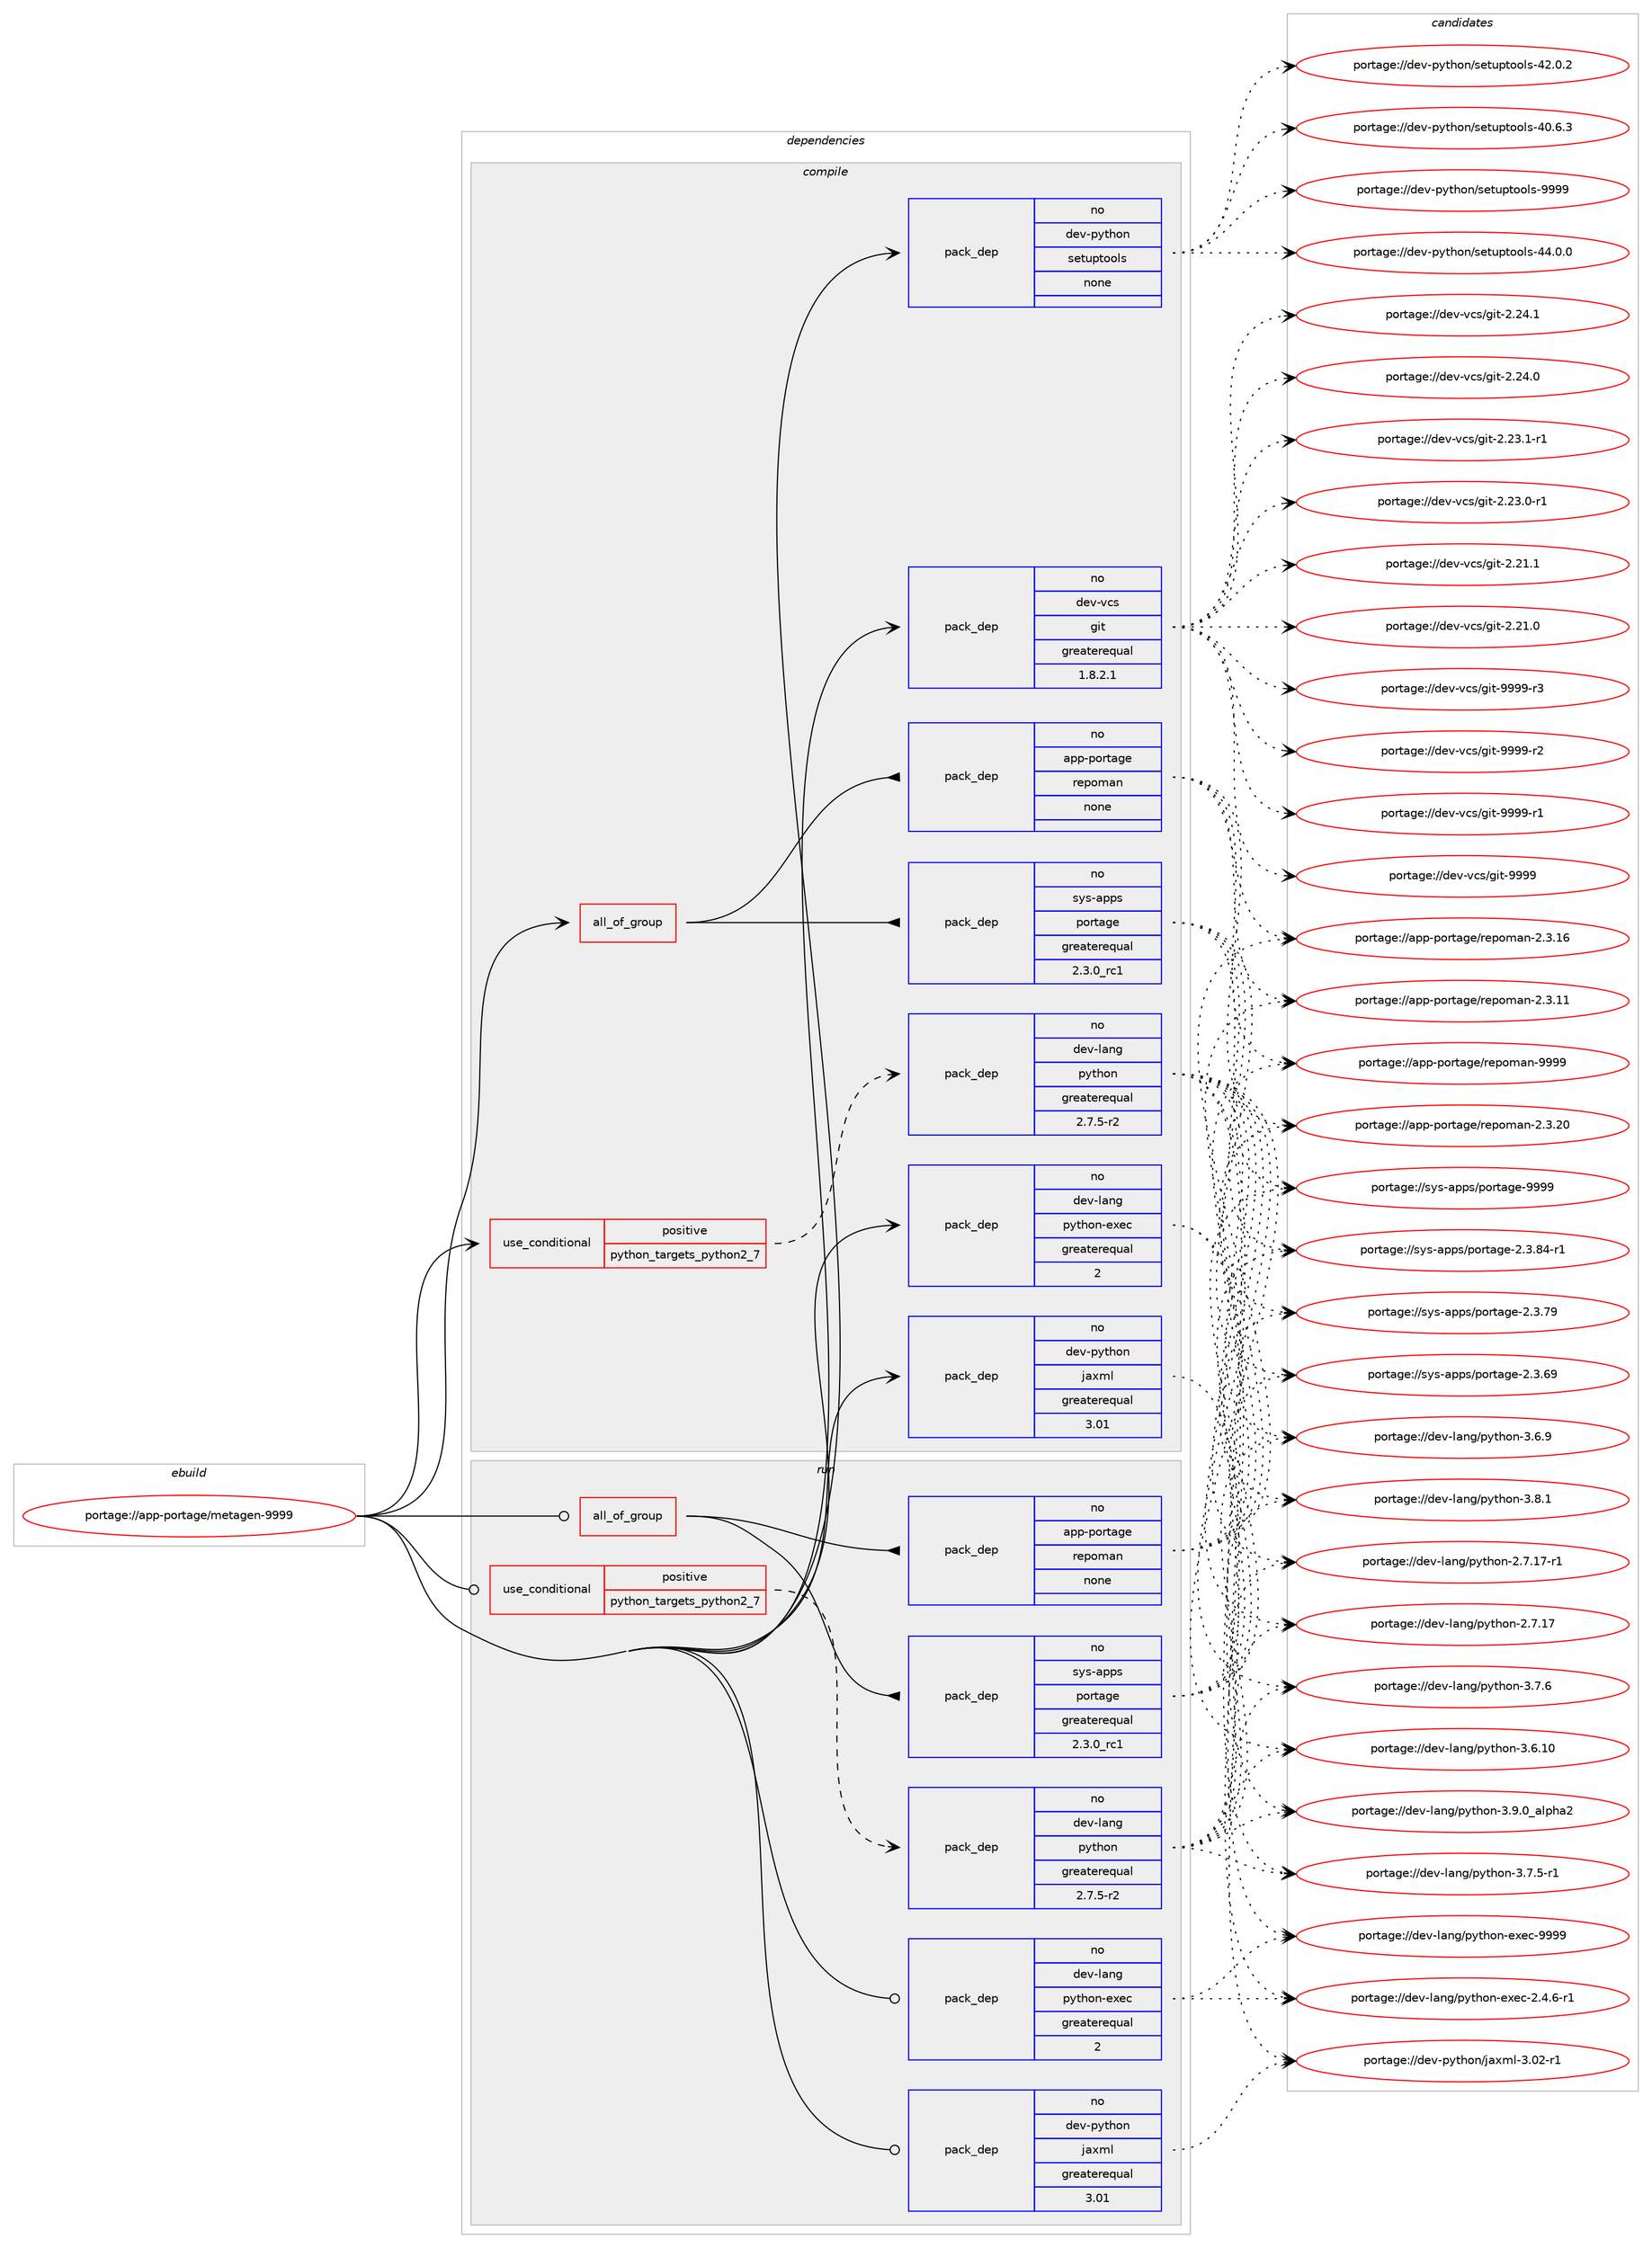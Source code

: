 digraph prolog {

# *************
# Graph options
# *************

newrank=true;
concentrate=true;
compound=true;
graph [rankdir=LR,fontname=Helvetica,fontsize=10,ranksep=1.5];#, ranksep=2.5, nodesep=0.2];
edge  [arrowhead=vee];
node  [fontname=Helvetica,fontsize=10];

# **********
# The ebuild
# **********

subgraph cluster_leftcol {
color=gray;
rank=same;
label=<<i>ebuild</i>>;
id [label="portage://app-portage/metagen-9999", color=red, width=4, href="../app-portage/metagen-9999.svg"];
}

# ****************
# The dependencies
# ****************

subgraph cluster_midcol {
color=gray;
label=<<i>dependencies</i>>;
subgraph cluster_compile {
fillcolor="#eeeeee";
style=filled;
label=<<i>compile</i>>;
subgraph all275 {
dependency601350 [label=<<TABLE BORDER="0" CELLBORDER="1" CELLSPACING="0" CELLPADDING="4"><TR><TD CELLPADDING="10">all_of_group</TD></TR></TABLE>>, shape=none, color=red];subgraph pack452200 {
dependency601351 [label=<<TABLE BORDER="0" CELLBORDER="1" CELLSPACING="0" CELLPADDING="4" WIDTH="220"><TR><TD ROWSPAN="6" CELLPADDING="30">pack_dep</TD></TR><TR><TD WIDTH="110">no</TD></TR><TR><TD>sys-apps</TD></TR><TR><TD>portage</TD></TR><TR><TD>greaterequal</TD></TR><TR><TD>2.3.0_rc1</TD></TR></TABLE>>, shape=none, color=blue];
}
dependency601350:e -> dependency601351:w [weight=20,style="solid",arrowhead="inv"];
subgraph pack452201 {
dependency601352 [label=<<TABLE BORDER="0" CELLBORDER="1" CELLSPACING="0" CELLPADDING="4" WIDTH="220"><TR><TD ROWSPAN="6" CELLPADDING="30">pack_dep</TD></TR><TR><TD WIDTH="110">no</TD></TR><TR><TD>app-portage</TD></TR><TR><TD>repoman</TD></TR><TR><TD>none</TD></TR><TR><TD></TD></TR></TABLE>>, shape=none, color=blue];
}
dependency601350:e -> dependency601352:w [weight=20,style="solid",arrowhead="inv"];
}
id:e -> dependency601350:w [weight=20,style="solid",arrowhead="vee"];
subgraph cond141117 {
dependency601353 [label=<<TABLE BORDER="0" CELLBORDER="1" CELLSPACING="0" CELLPADDING="4"><TR><TD ROWSPAN="3" CELLPADDING="10">use_conditional</TD></TR><TR><TD>positive</TD></TR><TR><TD>python_targets_python2_7</TD></TR></TABLE>>, shape=none, color=red];
subgraph pack452202 {
dependency601354 [label=<<TABLE BORDER="0" CELLBORDER="1" CELLSPACING="0" CELLPADDING="4" WIDTH="220"><TR><TD ROWSPAN="6" CELLPADDING="30">pack_dep</TD></TR><TR><TD WIDTH="110">no</TD></TR><TR><TD>dev-lang</TD></TR><TR><TD>python</TD></TR><TR><TD>greaterequal</TD></TR><TR><TD>2.7.5-r2</TD></TR></TABLE>>, shape=none, color=blue];
}
dependency601353:e -> dependency601354:w [weight=20,style="dashed",arrowhead="vee"];
}
id:e -> dependency601353:w [weight=20,style="solid",arrowhead="vee"];
subgraph pack452203 {
dependency601355 [label=<<TABLE BORDER="0" CELLBORDER="1" CELLSPACING="0" CELLPADDING="4" WIDTH="220"><TR><TD ROWSPAN="6" CELLPADDING="30">pack_dep</TD></TR><TR><TD WIDTH="110">no</TD></TR><TR><TD>dev-lang</TD></TR><TR><TD>python-exec</TD></TR><TR><TD>greaterequal</TD></TR><TR><TD>2</TD></TR></TABLE>>, shape=none, color=blue];
}
id:e -> dependency601355:w [weight=20,style="solid",arrowhead="vee"];
subgraph pack452204 {
dependency601356 [label=<<TABLE BORDER="0" CELLBORDER="1" CELLSPACING="0" CELLPADDING="4" WIDTH="220"><TR><TD ROWSPAN="6" CELLPADDING="30">pack_dep</TD></TR><TR><TD WIDTH="110">no</TD></TR><TR><TD>dev-python</TD></TR><TR><TD>jaxml</TD></TR><TR><TD>greaterequal</TD></TR><TR><TD>3.01</TD></TR></TABLE>>, shape=none, color=blue];
}
id:e -> dependency601356:w [weight=20,style="solid",arrowhead="vee"];
subgraph pack452205 {
dependency601357 [label=<<TABLE BORDER="0" CELLBORDER="1" CELLSPACING="0" CELLPADDING="4" WIDTH="220"><TR><TD ROWSPAN="6" CELLPADDING="30">pack_dep</TD></TR><TR><TD WIDTH="110">no</TD></TR><TR><TD>dev-python</TD></TR><TR><TD>setuptools</TD></TR><TR><TD>none</TD></TR><TR><TD></TD></TR></TABLE>>, shape=none, color=blue];
}
id:e -> dependency601357:w [weight=20,style="solid",arrowhead="vee"];
subgraph pack452206 {
dependency601358 [label=<<TABLE BORDER="0" CELLBORDER="1" CELLSPACING="0" CELLPADDING="4" WIDTH="220"><TR><TD ROWSPAN="6" CELLPADDING="30">pack_dep</TD></TR><TR><TD WIDTH="110">no</TD></TR><TR><TD>dev-vcs</TD></TR><TR><TD>git</TD></TR><TR><TD>greaterequal</TD></TR><TR><TD>1.8.2.1</TD></TR></TABLE>>, shape=none, color=blue];
}
id:e -> dependency601358:w [weight=20,style="solid",arrowhead="vee"];
}
subgraph cluster_compileandrun {
fillcolor="#eeeeee";
style=filled;
label=<<i>compile and run</i>>;
}
subgraph cluster_run {
fillcolor="#eeeeee";
style=filled;
label=<<i>run</i>>;
subgraph all276 {
dependency601359 [label=<<TABLE BORDER="0" CELLBORDER="1" CELLSPACING="0" CELLPADDING="4"><TR><TD CELLPADDING="10">all_of_group</TD></TR></TABLE>>, shape=none, color=red];subgraph pack452207 {
dependency601360 [label=<<TABLE BORDER="0" CELLBORDER="1" CELLSPACING="0" CELLPADDING="4" WIDTH="220"><TR><TD ROWSPAN="6" CELLPADDING="30">pack_dep</TD></TR><TR><TD WIDTH="110">no</TD></TR><TR><TD>sys-apps</TD></TR><TR><TD>portage</TD></TR><TR><TD>greaterequal</TD></TR><TR><TD>2.3.0_rc1</TD></TR></TABLE>>, shape=none, color=blue];
}
dependency601359:e -> dependency601360:w [weight=20,style="solid",arrowhead="inv"];
subgraph pack452208 {
dependency601361 [label=<<TABLE BORDER="0" CELLBORDER="1" CELLSPACING="0" CELLPADDING="4" WIDTH="220"><TR><TD ROWSPAN="6" CELLPADDING="30">pack_dep</TD></TR><TR><TD WIDTH="110">no</TD></TR><TR><TD>app-portage</TD></TR><TR><TD>repoman</TD></TR><TR><TD>none</TD></TR><TR><TD></TD></TR></TABLE>>, shape=none, color=blue];
}
dependency601359:e -> dependency601361:w [weight=20,style="solid",arrowhead="inv"];
}
id:e -> dependency601359:w [weight=20,style="solid",arrowhead="odot"];
subgraph cond141118 {
dependency601362 [label=<<TABLE BORDER="0" CELLBORDER="1" CELLSPACING="0" CELLPADDING="4"><TR><TD ROWSPAN="3" CELLPADDING="10">use_conditional</TD></TR><TR><TD>positive</TD></TR><TR><TD>python_targets_python2_7</TD></TR></TABLE>>, shape=none, color=red];
subgraph pack452209 {
dependency601363 [label=<<TABLE BORDER="0" CELLBORDER="1" CELLSPACING="0" CELLPADDING="4" WIDTH="220"><TR><TD ROWSPAN="6" CELLPADDING="30">pack_dep</TD></TR><TR><TD WIDTH="110">no</TD></TR><TR><TD>dev-lang</TD></TR><TR><TD>python</TD></TR><TR><TD>greaterequal</TD></TR><TR><TD>2.7.5-r2</TD></TR></TABLE>>, shape=none, color=blue];
}
dependency601362:e -> dependency601363:w [weight=20,style="dashed",arrowhead="vee"];
}
id:e -> dependency601362:w [weight=20,style="solid",arrowhead="odot"];
subgraph pack452210 {
dependency601364 [label=<<TABLE BORDER="0" CELLBORDER="1" CELLSPACING="0" CELLPADDING="4" WIDTH="220"><TR><TD ROWSPAN="6" CELLPADDING="30">pack_dep</TD></TR><TR><TD WIDTH="110">no</TD></TR><TR><TD>dev-lang</TD></TR><TR><TD>python-exec</TD></TR><TR><TD>greaterequal</TD></TR><TR><TD>2</TD></TR></TABLE>>, shape=none, color=blue];
}
id:e -> dependency601364:w [weight=20,style="solid",arrowhead="odot"];
subgraph pack452211 {
dependency601365 [label=<<TABLE BORDER="0" CELLBORDER="1" CELLSPACING="0" CELLPADDING="4" WIDTH="220"><TR><TD ROWSPAN="6" CELLPADDING="30">pack_dep</TD></TR><TR><TD WIDTH="110">no</TD></TR><TR><TD>dev-python</TD></TR><TR><TD>jaxml</TD></TR><TR><TD>greaterequal</TD></TR><TR><TD>3.01</TD></TR></TABLE>>, shape=none, color=blue];
}
id:e -> dependency601365:w [weight=20,style="solid",arrowhead="odot"];
}
}

# **************
# The candidates
# **************

subgraph cluster_choices {
rank=same;
color=gray;
label=<<i>candidates</i>>;

subgraph choice452200 {
color=black;
nodesep=1;
choice115121115459711211211547112111114116971031014557575757 [label="portage://sys-apps/portage-9999", color=red, width=4,href="../sys-apps/portage-9999.svg"];
choice11512111545971121121154711211111411697103101455046514656524511449 [label="portage://sys-apps/portage-2.3.84-r1", color=red, width=4,href="../sys-apps/portage-2.3.84-r1.svg"];
choice1151211154597112112115471121111141169710310145504651465557 [label="portage://sys-apps/portage-2.3.79", color=red, width=4,href="../sys-apps/portage-2.3.79.svg"];
choice1151211154597112112115471121111141169710310145504651465457 [label="portage://sys-apps/portage-2.3.69", color=red, width=4,href="../sys-apps/portage-2.3.69.svg"];
dependency601351:e -> choice115121115459711211211547112111114116971031014557575757:w [style=dotted,weight="100"];
dependency601351:e -> choice11512111545971121121154711211111411697103101455046514656524511449:w [style=dotted,weight="100"];
dependency601351:e -> choice1151211154597112112115471121111141169710310145504651465557:w [style=dotted,weight="100"];
dependency601351:e -> choice1151211154597112112115471121111141169710310145504651465457:w [style=dotted,weight="100"];
}
subgraph choice452201 {
color=black;
nodesep=1;
choice97112112451121111141169710310147114101112111109971104557575757 [label="portage://app-portage/repoman-9999", color=red, width=4,href="../app-portage/repoman-9999.svg"];
choice971121124511211111411697103101471141011121111099711045504651465048 [label="portage://app-portage/repoman-2.3.20", color=red, width=4,href="../app-portage/repoman-2.3.20.svg"];
choice971121124511211111411697103101471141011121111099711045504651464954 [label="portage://app-portage/repoman-2.3.16", color=red, width=4,href="../app-portage/repoman-2.3.16.svg"];
choice971121124511211111411697103101471141011121111099711045504651464949 [label="portage://app-portage/repoman-2.3.11", color=red, width=4,href="../app-portage/repoman-2.3.11.svg"];
dependency601352:e -> choice97112112451121111141169710310147114101112111109971104557575757:w [style=dotted,weight="100"];
dependency601352:e -> choice971121124511211111411697103101471141011121111099711045504651465048:w [style=dotted,weight="100"];
dependency601352:e -> choice971121124511211111411697103101471141011121111099711045504651464954:w [style=dotted,weight="100"];
dependency601352:e -> choice971121124511211111411697103101471141011121111099711045504651464949:w [style=dotted,weight="100"];
}
subgraph choice452202 {
color=black;
nodesep=1;
choice10010111845108971101034711212111610411111045514657464895971081121049750 [label="portage://dev-lang/python-3.9.0_alpha2", color=red, width=4,href="../dev-lang/python-3.9.0_alpha2.svg"];
choice100101118451089711010347112121116104111110455146564649 [label="portage://dev-lang/python-3.8.1", color=red, width=4,href="../dev-lang/python-3.8.1.svg"];
choice100101118451089711010347112121116104111110455146554654 [label="portage://dev-lang/python-3.7.6", color=red, width=4,href="../dev-lang/python-3.7.6.svg"];
choice1001011184510897110103471121211161041111104551465546534511449 [label="portage://dev-lang/python-3.7.5-r1", color=red, width=4,href="../dev-lang/python-3.7.5-r1.svg"];
choice100101118451089711010347112121116104111110455146544657 [label="portage://dev-lang/python-3.6.9", color=red, width=4,href="../dev-lang/python-3.6.9.svg"];
choice10010111845108971101034711212111610411111045514654464948 [label="portage://dev-lang/python-3.6.10", color=red, width=4,href="../dev-lang/python-3.6.10.svg"];
choice100101118451089711010347112121116104111110455046554649554511449 [label="portage://dev-lang/python-2.7.17-r1", color=red, width=4,href="../dev-lang/python-2.7.17-r1.svg"];
choice10010111845108971101034711212111610411111045504655464955 [label="portage://dev-lang/python-2.7.17", color=red, width=4,href="../dev-lang/python-2.7.17.svg"];
dependency601354:e -> choice10010111845108971101034711212111610411111045514657464895971081121049750:w [style=dotted,weight="100"];
dependency601354:e -> choice100101118451089711010347112121116104111110455146564649:w [style=dotted,weight="100"];
dependency601354:e -> choice100101118451089711010347112121116104111110455146554654:w [style=dotted,weight="100"];
dependency601354:e -> choice1001011184510897110103471121211161041111104551465546534511449:w [style=dotted,weight="100"];
dependency601354:e -> choice100101118451089711010347112121116104111110455146544657:w [style=dotted,weight="100"];
dependency601354:e -> choice10010111845108971101034711212111610411111045514654464948:w [style=dotted,weight="100"];
dependency601354:e -> choice100101118451089711010347112121116104111110455046554649554511449:w [style=dotted,weight="100"];
dependency601354:e -> choice10010111845108971101034711212111610411111045504655464955:w [style=dotted,weight="100"];
}
subgraph choice452203 {
color=black;
nodesep=1;
choice10010111845108971101034711212111610411111045101120101994557575757 [label="portage://dev-lang/python-exec-9999", color=red, width=4,href="../dev-lang/python-exec-9999.svg"];
choice10010111845108971101034711212111610411111045101120101994550465246544511449 [label="portage://dev-lang/python-exec-2.4.6-r1", color=red, width=4,href="../dev-lang/python-exec-2.4.6-r1.svg"];
dependency601355:e -> choice10010111845108971101034711212111610411111045101120101994557575757:w [style=dotted,weight="100"];
dependency601355:e -> choice10010111845108971101034711212111610411111045101120101994550465246544511449:w [style=dotted,weight="100"];
}
subgraph choice452204 {
color=black;
nodesep=1;
choice10010111845112121116104111110471069712010910845514648504511449 [label="portage://dev-python/jaxml-3.02-r1", color=red, width=4,href="../dev-python/jaxml-3.02-r1.svg"];
dependency601356:e -> choice10010111845112121116104111110471069712010910845514648504511449:w [style=dotted,weight="100"];
}
subgraph choice452205 {
color=black;
nodesep=1;
choice10010111845112121116104111110471151011161171121161111111081154557575757 [label="portage://dev-python/setuptools-9999", color=red, width=4,href="../dev-python/setuptools-9999.svg"];
choice100101118451121211161041111104711510111611711211611111110811545525246484648 [label="portage://dev-python/setuptools-44.0.0", color=red, width=4,href="../dev-python/setuptools-44.0.0.svg"];
choice100101118451121211161041111104711510111611711211611111110811545525046484650 [label="portage://dev-python/setuptools-42.0.2", color=red, width=4,href="../dev-python/setuptools-42.0.2.svg"];
choice100101118451121211161041111104711510111611711211611111110811545524846544651 [label="portage://dev-python/setuptools-40.6.3", color=red, width=4,href="../dev-python/setuptools-40.6.3.svg"];
dependency601357:e -> choice10010111845112121116104111110471151011161171121161111111081154557575757:w [style=dotted,weight="100"];
dependency601357:e -> choice100101118451121211161041111104711510111611711211611111110811545525246484648:w [style=dotted,weight="100"];
dependency601357:e -> choice100101118451121211161041111104711510111611711211611111110811545525046484650:w [style=dotted,weight="100"];
dependency601357:e -> choice100101118451121211161041111104711510111611711211611111110811545524846544651:w [style=dotted,weight="100"];
}
subgraph choice452206 {
color=black;
nodesep=1;
choice10010111845118991154710310511645575757574511451 [label="portage://dev-vcs/git-9999-r3", color=red, width=4,href="../dev-vcs/git-9999-r3.svg"];
choice10010111845118991154710310511645575757574511450 [label="portage://dev-vcs/git-9999-r2", color=red, width=4,href="../dev-vcs/git-9999-r2.svg"];
choice10010111845118991154710310511645575757574511449 [label="portage://dev-vcs/git-9999-r1", color=red, width=4,href="../dev-vcs/git-9999-r1.svg"];
choice1001011184511899115471031051164557575757 [label="portage://dev-vcs/git-9999", color=red, width=4,href="../dev-vcs/git-9999.svg"];
choice10010111845118991154710310511645504650524649 [label="portage://dev-vcs/git-2.24.1", color=red, width=4,href="../dev-vcs/git-2.24.1.svg"];
choice10010111845118991154710310511645504650524648 [label="portage://dev-vcs/git-2.24.0", color=red, width=4,href="../dev-vcs/git-2.24.0.svg"];
choice100101118451189911547103105116455046505146494511449 [label="portage://dev-vcs/git-2.23.1-r1", color=red, width=4,href="../dev-vcs/git-2.23.1-r1.svg"];
choice100101118451189911547103105116455046505146484511449 [label="portage://dev-vcs/git-2.23.0-r1", color=red, width=4,href="../dev-vcs/git-2.23.0-r1.svg"];
choice10010111845118991154710310511645504650494649 [label="portage://dev-vcs/git-2.21.1", color=red, width=4,href="../dev-vcs/git-2.21.1.svg"];
choice10010111845118991154710310511645504650494648 [label="portage://dev-vcs/git-2.21.0", color=red, width=4,href="../dev-vcs/git-2.21.0.svg"];
dependency601358:e -> choice10010111845118991154710310511645575757574511451:w [style=dotted,weight="100"];
dependency601358:e -> choice10010111845118991154710310511645575757574511450:w [style=dotted,weight="100"];
dependency601358:e -> choice10010111845118991154710310511645575757574511449:w [style=dotted,weight="100"];
dependency601358:e -> choice1001011184511899115471031051164557575757:w [style=dotted,weight="100"];
dependency601358:e -> choice10010111845118991154710310511645504650524649:w [style=dotted,weight="100"];
dependency601358:e -> choice10010111845118991154710310511645504650524648:w [style=dotted,weight="100"];
dependency601358:e -> choice100101118451189911547103105116455046505146494511449:w [style=dotted,weight="100"];
dependency601358:e -> choice100101118451189911547103105116455046505146484511449:w [style=dotted,weight="100"];
dependency601358:e -> choice10010111845118991154710310511645504650494649:w [style=dotted,weight="100"];
dependency601358:e -> choice10010111845118991154710310511645504650494648:w [style=dotted,weight="100"];
}
subgraph choice452207 {
color=black;
nodesep=1;
choice115121115459711211211547112111114116971031014557575757 [label="portage://sys-apps/portage-9999", color=red, width=4,href="../sys-apps/portage-9999.svg"];
choice11512111545971121121154711211111411697103101455046514656524511449 [label="portage://sys-apps/portage-2.3.84-r1", color=red, width=4,href="../sys-apps/portage-2.3.84-r1.svg"];
choice1151211154597112112115471121111141169710310145504651465557 [label="portage://sys-apps/portage-2.3.79", color=red, width=4,href="../sys-apps/portage-2.3.79.svg"];
choice1151211154597112112115471121111141169710310145504651465457 [label="portage://sys-apps/portage-2.3.69", color=red, width=4,href="../sys-apps/portage-2.3.69.svg"];
dependency601360:e -> choice115121115459711211211547112111114116971031014557575757:w [style=dotted,weight="100"];
dependency601360:e -> choice11512111545971121121154711211111411697103101455046514656524511449:w [style=dotted,weight="100"];
dependency601360:e -> choice1151211154597112112115471121111141169710310145504651465557:w [style=dotted,weight="100"];
dependency601360:e -> choice1151211154597112112115471121111141169710310145504651465457:w [style=dotted,weight="100"];
}
subgraph choice452208 {
color=black;
nodesep=1;
choice97112112451121111141169710310147114101112111109971104557575757 [label="portage://app-portage/repoman-9999", color=red, width=4,href="../app-portage/repoman-9999.svg"];
choice971121124511211111411697103101471141011121111099711045504651465048 [label="portage://app-portage/repoman-2.3.20", color=red, width=4,href="../app-portage/repoman-2.3.20.svg"];
choice971121124511211111411697103101471141011121111099711045504651464954 [label="portage://app-portage/repoman-2.3.16", color=red, width=4,href="../app-portage/repoman-2.3.16.svg"];
choice971121124511211111411697103101471141011121111099711045504651464949 [label="portage://app-portage/repoman-2.3.11", color=red, width=4,href="../app-portage/repoman-2.3.11.svg"];
dependency601361:e -> choice97112112451121111141169710310147114101112111109971104557575757:w [style=dotted,weight="100"];
dependency601361:e -> choice971121124511211111411697103101471141011121111099711045504651465048:w [style=dotted,weight="100"];
dependency601361:e -> choice971121124511211111411697103101471141011121111099711045504651464954:w [style=dotted,weight="100"];
dependency601361:e -> choice971121124511211111411697103101471141011121111099711045504651464949:w [style=dotted,weight="100"];
}
subgraph choice452209 {
color=black;
nodesep=1;
choice10010111845108971101034711212111610411111045514657464895971081121049750 [label="portage://dev-lang/python-3.9.0_alpha2", color=red, width=4,href="../dev-lang/python-3.9.0_alpha2.svg"];
choice100101118451089711010347112121116104111110455146564649 [label="portage://dev-lang/python-3.8.1", color=red, width=4,href="../dev-lang/python-3.8.1.svg"];
choice100101118451089711010347112121116104111110455146554654 [label="portage://dev-lang/python-3.7.6", color=red, width=4,href="../dev-lang/python-3.7.6.svg"];
choice1001011184510897110103471121211161041111104551465546534511449 [label="portage://dev-lang/python-3.7.5-r1", color=red, width=4,href="../dev-lang/python-3.7.5-r1.svg"];
choice100101118451089711010347112121116104111110455146544657 [label="portage://dev-lang/python-3.6.9", color=red, width=4,href="../dev-lang/python-3.6.9.svg"];
choice10010111845108971101034711212111610411111045514654464948 [label="portage://dev-lang/python-3.6.10", color=red, width=4,href="../dev-lang/python-3.6.10.svg"];
choice100101118451089711010347112121116104111110455046554649554511449 [label="portage://dev-lang/python-2.7.17-r1", color=red, width=4,href="../dev-lang/python-2.7.17-r1.svg"];
choice10010111845108971101034711212111610411111045504655464955 [label="portage://dev-lang/python-2.7.17", color=red, width=4,href="../dev-lang/python-2.7.17.svg"];
dependency601363:e -> choice10010111845108971101034711212111610411111045514657464895971081121049750:w [style=dotted,weight="100"];
dependency601363:e -> choice100101118451089711010347112121116104111110455146564649:w [style=dotted,weight="100"];
dependency601363:e -> choice100101118451089711010347112121116104111110455146554654:w [style=dotted,weight="100"];
dependency601363:e -> choice1001011184510897110103471121211161041111104551465546534511449:w [style=dotted,weight="100"];
dependency601363:e -> choice100101118451089711010347112121116104111110455146544657:w [style=dotted,weight="100"];
dependency601363:e -> choice10010111845108971101034711212111610411111045514654464948:w [style=dotted,weight="100"];
dependency601363:e -> choice100101118451089711010347112121116104111110455046554649554511449:w [style=dotted,weight="100"];
dependency601363:e -> choice10010111845108971101034711212111610411111045504655464955:w [style=dotted,weight="100"];
}
subgraph choice452210 {
color=black;
nodesep=1;
choice10010111845108971101034711212111610411111045101120101994557575757 [label="portage://dev-lang/python-exec-9999", color=red, width=4,href="../dev-lang/python-exec-9999.svg"];
choice10010111845108971101034711212111610411111045101120101994550465246544511449 [label="portage://dev-lang/python-exec-2.4.6-r1", color=red, width=4,href="../dev-lang/python-exec-2.4.6-r1.svg"];
dependency601364:e -> choice10010111845108971101034711212111610411111045101120101994557575757:w [style=dotted,weight="100"];
dependency601364:e -> choice10010111845108971101034711212111610411111045101120101994550465246544511449:w [style=dotted,weight="100"];
}
subgraph choice452211 {
color=black;
nodesep=1;
choice10010111845112121116104111110471069712010910845514648504511449 [label="portage://dev-python/jaxml-3.02-r1", color=red, width=4,href="../dev-python/jaxml-3.02-r1.svg"];
dependency601365:e -> choice10010111845112121116104111110471069712010910845514648504511449:w [style=dotted,weight="100"];
}
}

}
